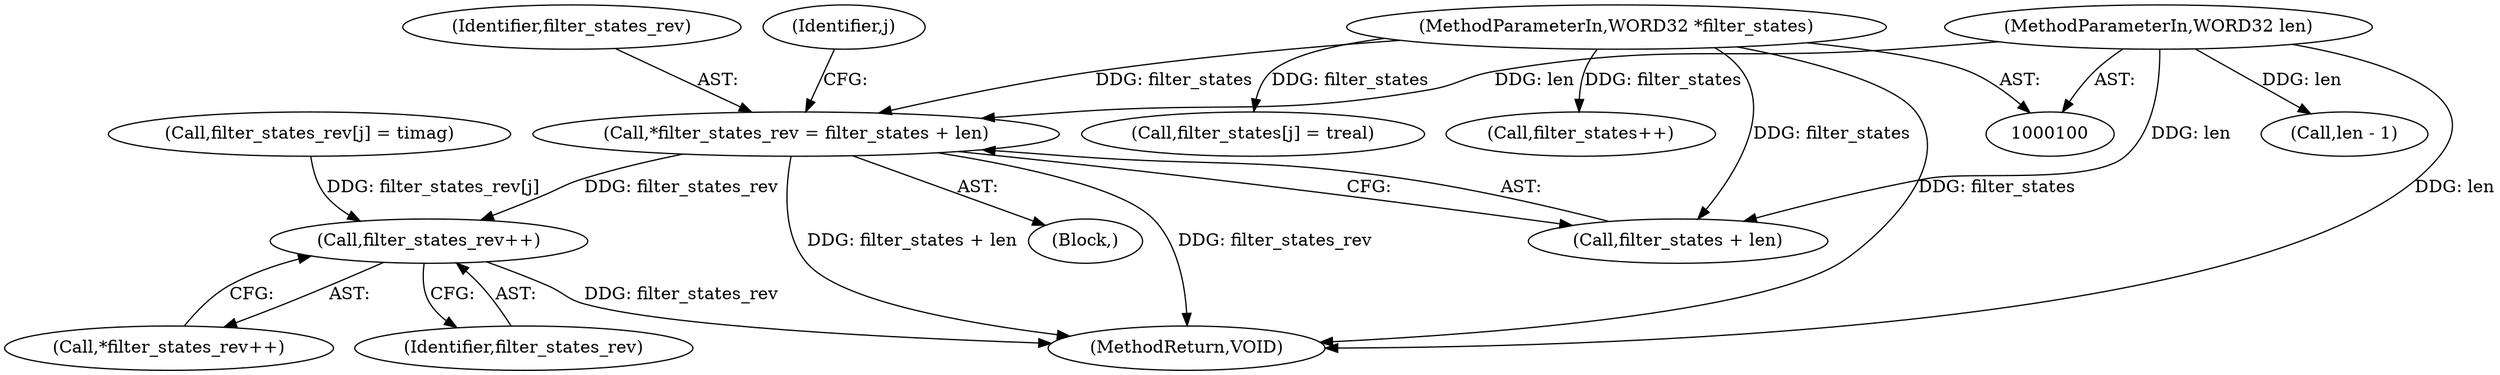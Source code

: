 digraph "0_Android_04e8cd58f075bec5892e369c8deebca9c67e855c_1@integer" {
"1000108" [label="(Call,*filter_states_rev = filter_states + len)"];
"1000103" [label="(MethodParameterIn,WORD32 *filter_states)"];
"1000104" [label="(MethodParameterIn,WORD32 len)"];
"1000210" [label="(Call,filter_states_rev++)"];
"1000108" [label="(Call,*filter_states_rev = filter_states + len)"];
"1000104" [label="(MethodParameterIn,WORD32 len)"];
"1000209" [label="(Call,*filter_states_rev++)"];
"1000110" [label="(Call,filter_states + len)"];
"1000213" [label="(MethodReturn,VOID)"];
"1000163" [label="(Call,filter_states_rev[j] = timag)"];
"1000119" [label="(Call,len - 1)"];
"1000106" [label="(Block,)"];
"1000109" [label="(Identifier,filter_states_rev)"];
"1000118" [label="(Identifier,j)"];
"1000178" [label="(Call,filter_states[j] = treal)"];
"1000211" [label="(Identifier,filter_states_rev)"];
"1000195" [label="(Call,filter_states++)"];
"1000103" [label="(MethodParameterIn,WORD32 *filter_states)"];
"1000210" [label="(Call,filter_states_rev++)"];
"1000108" -> "1000106"  [label="AST: "];
"1000108" -> "1000110"  [label="CFG: "];
"1000109" -> "1000108"  [label="AST: "];
"1000110" -> "1000108"  [label="AST: "];
"1000118" -> "1000108"  [label="CFG: "];
"1000108" -> "1000213"  [label="DDG: filter_states_rev"];
"1000108" -> "1000213"  [label="DDG: filter_states + len"];
"1000103" -> "1000108"  [label="DDG: filter_states"];
"1000104" -> "1000108"  [label="DDG: len"];
"1000108" -> "1000210"  [label="DDG: filter_states_rev"];
"1000103" -> "1000100"  [label="AST: "];
"1000103" -> "1000213"  [label="DDG: filter_states"];
"1000103" -> "1000110"  [label="DDG: filter_states"];
"1000103" -> "1000178"  [label="DDG: filter_states"];
"1000103" -> "1000195"  [label="DDG: filter_states"];
"1000104" -> "1000100"  [label="AST: "];
"1000104" -> "1000213"  [label="DDG: len"];
"1000104" -> "1000110"  [label="DDG: len"];
"1000104" -> "1000119"  [label="DDG: len"];
"1000210" -> "1000209"  [label="AST: "];
"1000210" -> "1000211"  [label="CFG: "];
"1000211" -> "1000210"  [label="AST: "];
"1000209" -> "1000210"  [label="CFG: "];
"1000210" -> "1000213"  [label="DDG: filter_states_rev"];
"1000163" -> "1000210"  [label="DDG: filter_states_rev[j]"];
}
